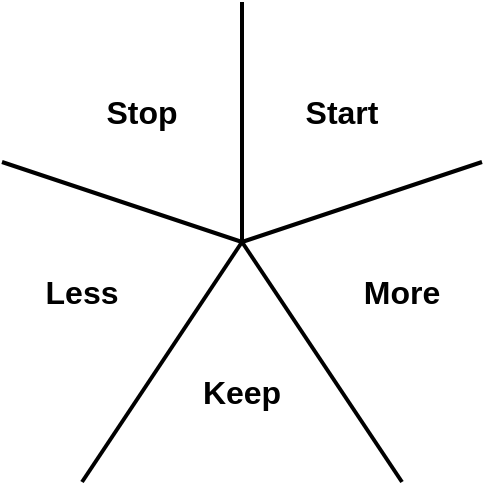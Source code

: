 <mxfile version="16.5.2" type="device"><diagram id="fyeb0lLyUrF56EstXtjP" name="Page-1"><mxGraphModel dx="1102" dy="569" grid="1" gridSize="10" guides="1" tooltips="1" connect="1" arrows="1" fold="1" page="1" pageScale="1" pageWidth="600" pageHeight="550" math="0" shadow="0"><root><mxCell id="0"/><mxCell id="1" parent="0"/><mxCell id="F8FqU1u5VMo4BUPMwoZJ-1" value="Start" style="text;html=1;strokeColor=none;fillColor=none;align=center;verticalAlign=middle;whiteSpace=wrap;rounded=0;fontSize=16;fontStyle=1" vertex="1" parent="1"><mxGeometry x="300" y="120" width="60" height="30" as="geometry"/></mxCell><mxCell id="F8FqU1u5VMo4BUPMwoZJ-2" value="More" style="text;html=1;strokeColor=none;fillColor=none;align=center;verticalAlign=middle;whiteSpace=wrap;rounded=0;fontSize=16;fontStyle=1" vertex="1" parent="1"><mxGeometry x="330" y="210" width="60" height="30" as="geometry"/></mxCell><mxCell id="F8FqU1u5VMo4BUPMwoZJ-3" value="Less" style="text;html=1;strokeColor=none;fillColor=none;align=center;verticalAlign=middle;whiteSpace=wrap;rounded=0;fontSize=16;fontStyle=1" vertex="1" parent="1"><mxGeometry x="170" y="210" width="60" height="30" as="geometry"/></mxCell><mxCell id="F8FqU1u5VMo4BUPMwoZJ-4" value="Stop" style="text;html=1;strokeColor=none;fillColor=none;align=center;verticalAlign=middle;whiteSpace=wrap;rounded=0;fontSize=16;fontStyle=1" vertex="1" parent="1"><mxGeometry x="200" y="120" width="60" height="30" as="geometry"/></mxCell><mxCell id="F8FqU1u5VMo4BUPMwoZJ-5" value="Keep" style="text;html=1;strokeColor=none;fillColor=none;align=center;verticalAlign=middle;whiteSpace=wrap;rounded=0;fontSize=16;fontStyle=1" vertex="1" parent="1"><mxGeometry x="250" y="260" width="60" height="30" as="geometry"/></mxCell><mxCell id="F8FqU1u5VMo4BUPMwoZJ-6" value="" style="endArrow=none;html=1;rounded=0;fontSize=16;strokeWidth=2;" edge="1" parent="1"><mxGeometry width="50" height="50" relative="1" as="geometry"><mxPoint x="280" y="200" as="sourcePoint"/><mxPoint x="280" y="80" as="targetPoint"/></mxGeometry></mxCell><mxCell id="F8FqU1u5VMo4BUPMwoZJ-7" value="" style="endArrow=none;html=1;rounded=0;fontSize=16;strokeWidth=2;" edge="1" parent="1"><mxGeometry width="50" height="50" relative="1" as="geometry"><mxPoint x="160" y="160" as="sourcePoint"/><mxPoint x="280" y="200" as="targetPoint"/></mxGeometry></mxCell><mxCell id="F8FqU1u5VMo4BUPMwoZJ-8" value="" style="endArrow=none;html=1;rounded=0;fontSize=16;strokeWidth=2;" edge="1" parent="1"><mxGeometry width="50" height="50" relative="1" as="geometry"><mxPoint x="400" y="160" as="sourcePoint"/><mxPoint x="280" y="200" as="targetPoint"/></mxGeometry></mxCell><mxCell id="F8FqU1u5VMo4BUPMwoZJ-9" value="" style="endArrow=none;html=1;rounded=0;fontSize=16;strokeWidth=2;" edge="1" parent="1"><mxGeometry width="50" height="50" relative="1" as="geometry"><mxPoint x="360" y="320" as="sourcePoint"/><mxPoint x="280" y="200" as="targetPoint"/></mxGeometry></mxCell><mxCell id="F8FqU1u5VMo4BUPMwoZJ-10" value="" style="endArrow=none;html=1;rounded=0;fontSize=16;strokeWidth=2;" edge="1" parent="1"><mxGeometry width="50" height="50" relative="1" as="geometry"><mxPoint x="200" y="320" as="sourcePoint"/><mxPoint x="280" y="200" as="targetPoint"/></mxGeometry></mxCell></root></mxGraphModel></diagram></mxfile>
